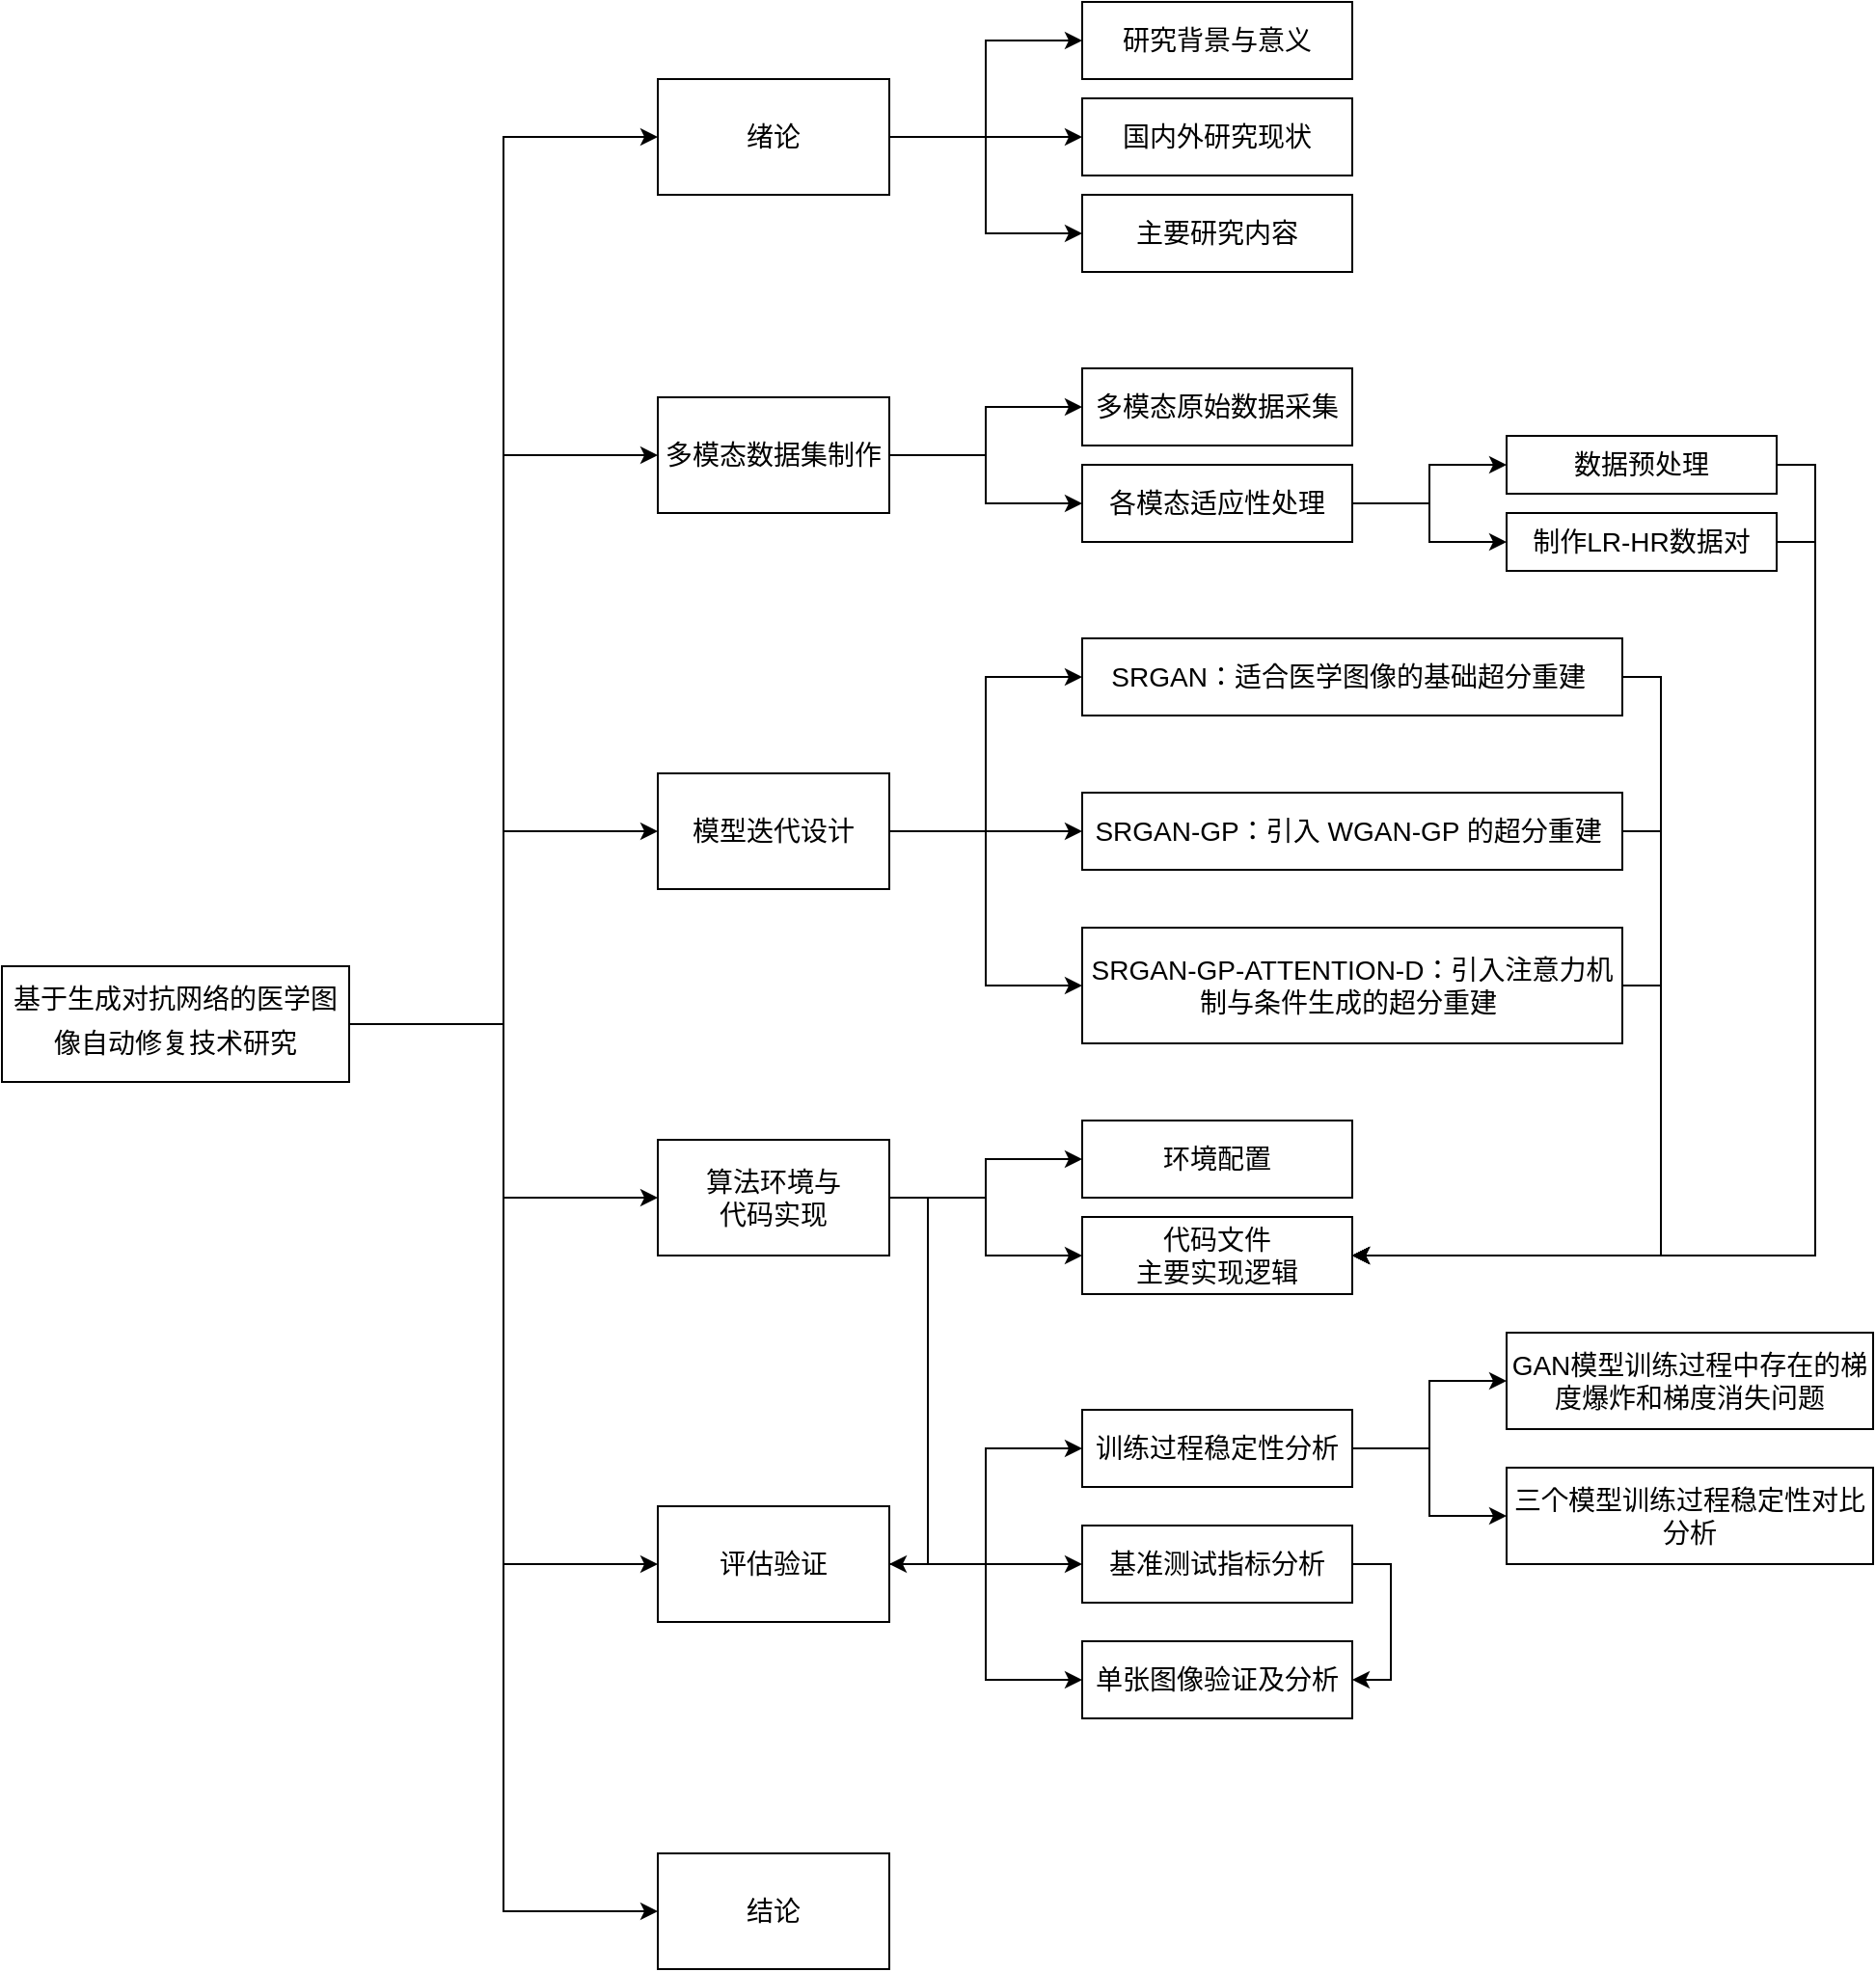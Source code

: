 <mxfile version="26.2.14">
  <diagram name="第 1 页" id="bC0dfqnYX45HcNv8_-IE">
    <mxGraphModel dx="1429" dy="849" grid="0" gridSize="10" guides="1" tooltips="1" connect="1" arrows="1" fold="1" page="1" pageScale="1" pageWidth="3300" pageHeight="4681" math="0" shadow="0">
      <root>
        <mxCell id="0" />
        <mxCell id="1" parent="0" />
        <mxCell id="8NOwqA2JVUWFd0ns7oEh-1" value="绪论" style="shape=rectangle;whiteSpace=wrap;html=1;rounded=0;fontSize=14;" vertex="1" parent="1">
          <mxGeometry x="670" y="350" width="120" height="60" as="geometry" />
        </mxCell>
        <mxCell id="8NOwqA2JVUWFd0ns7oEh-2" value="多模态数据集制作" style="shape=rectangle;whiteSpace=wrap;html=1;rounded=0;fontSize=14;" vertex="1" parent="1">
          <mxGeometry x="670" y="515" width="120" height="60" as="geometry" />
        </mxCell>
        <mxCell id="8NOwqA2JVUWFd0ns7oEh-3" value="模型迭代设计" style="shape=rectangle;whiteSpace=wrap;html=1;rounded=0;fontSize=14;" vertex="1" parent="1">
          <mxGeometry x="670" y="710" width="120" height="60" as="geometry" />
        </mxCell>
        <mxCell id="8NOwqA2JVUWFd0ns7oEh-50" style="edgeStyle=orthogonalEdgeStyle;rounded=0;orthogonalLoop=1;jettySize=auto;html=1;exitX=1;exitY=0.5;exitDx=0;exitDy=0;entryX=1;entryY=0.5;entryDx=0;entryDy=0;" edge="1" parent="1" source="8NOwqA2JVUWFd0ns7oEh-4" target="8NOwqA2JVUWFd0ns7oEh-5">
          <mxGeometry relative="1" as="geometry" />
        </mxCell>
        <mxCell id="8NOwqA2JVUWFd0ns7oEh-4" value="算法环境与&lt;div&gt;代码实现&lt;/div&gt;" style="shape=rectangle;whiteSpace=wrap;html=1;rounded=0;fontSize=14;" vertex="1" parent="1">
          <mxGeometry x="670" y="900" width="120" height="60" as="geometry" />
        </mxCell>
        <mxCell id="8NOwqA2JVUWFd0ns7oEh-5" value="评估验证" style="shape=rectangle;whiteSpace=wrap;html=1;rounded=0;fontSize=14;" vertex="1" parent="1">
          <mxGeometry x="670" y="1090" width="120" height="60" as="geometry" />
        </mxCell>
        <mxCell id="8NOwqA2JVUWFd0ns7oEh-6" value="结论" style="shape=rectangle;whiteSpace=wrap;html=1;rounded=0;fontSize=14;" vertex="1" parent="1">
          <mxGeometry x="670" y="1270" width="120" height="60" as="geometry" />
        </mxCell>
        <mxCell id="8NOwqA2JVUWFd0ns7oEh-7" value="研究背景与意义" style="shape=rectangle;whiteSpace=wrap;html=1;rounded=0;fontSize=14;" vertex="1" parent="1">
          <mxGeometry x="890" y="310" width="140" height="40" as="geometry" />
        </mxCell>
        <mxCell id="8NOwqA2JVUWFd0ns7oEh-8" value="国内外研究现状" style="shape=rectangle;whiteSpace=wrap;html=1;rounded=0;fontSize=14;" vertex="1" parent="1">
          <mxGeometry x="890" y="360" width="140" height="40" as="geometry" />
        </mxCell>
        <mxCell id="8NOwqA2JVUWFd0ns7oEh-9" value="主要研究内容" style="shape=rectangle;whiteSpace=wrap;html=1;rounded=0;fontSize=14;" vertex="1" parent="1">
          <mxGeometry x="890" y="410" width="140" height="40" as="geometry" />
        </mxCell>
        <mxCell id="8NOwqA2JVUWFd0ns7oEh-11" value="多模态原始数据采集" style="shape=rectangle;whiteSpace=wrap;html=1;rounded=0;fontSize=14;" vertex="1" parent="1">
          <mxGeometry x="890" y="500" width="140" height="40" as="geometry" />
        </mxCell>
        <mxCell id="8NOwqA2JVUWFd0ns7oEh-12" value="各模态适应性处理" style="shape=rectangle;whiteSpace=wrap;html=1;rounded=0;fontSize=14;" vertex="1" parent="1">
          <mxGeometry x="890" y="550" width="140" height="40" as="geometry" />
        </mxCell>
        <mxCell id="8NOwqA2JVUWFd0ns7oEh-45" style="edgeStyle=orthogonalEdgeStyle;rounded=0;orthogonalLoop=1;jettySize=auto;html=1;exitX=1;exitY=0.5;exitDx=0;exitDy=0;entryX=1;entryY=0.5;entryDx=0;entryDy=0;" edge="1" parent="1" source="8NOwqA2JVUWFd0ns7oEh-13" target="8NOwqA2JVUWFd0ns7oEh-19">
          <mxGeometry relative="1" as="geometry" />
        </mxCell>
        <mxCell id="8NOwqA2JVUWFd0ns7oEh-13" value="数据预处理" style="shape=rectangle;whiteSpace=wrap;html=1;rounded=0;fontSize=14;" vertex="1" parent="1">
          <mxGeometry x="1110" y="535" width="140" height="30" as="geometry" />
        </mxCell>
        <mxCell id="8NOwqA2JVUWFd0ns7oEh-46" style="edgeStyle=orthogonalEdgeStyle;rounded=0;orthogonalLoop=1;jettySize=auto;html=1;exitX=1;exitY=0.5;exitDx=0;exitDy=0;entryX=1;entryY=0.5;entryDx=0;entryDy=0;" edge="1" parent="1" source="8NOwqA2JVUWFd0ns7oEh-14" target="8NOwqA2JVUWFd0ns7oEh-19">
          <mxGeometry relative="1" as="geometry" />
        </mxCell>
        <mxCell id="8NOwqA2JVUWFd0ns7oEh-14" value="制作LR-HR数据对" style="shape=rectangle;whiteSpace=wrap;html=1;rounded=0;fontSize=14;" vertex="1" parent="1">
          <mxGeometry x="1110" y="575" width="140" height="30" as="geometry" />
        </mxCell>
        <mxCell id="8NOwqA2JVUWFd0ns7oEh-47" style="edgeStyle=orthogonalEdgeStyle;rounded=0;orthogonalLoop=1;jettySize=auto;html=1;exitX=1;exitY=0.5;exitDx=0;exitDy=0;entryX=1;entryY=0.5;entryDx=0;entryDy=0;" edge="1" parent="1" source="8NOwqA2JVUWFd0ns7oEh-15" target="8NOwqA2JVUWFd0ns7oEh-19">
          <mxGeometry relative="1" as="geometry" />
        </mxCell>
        <mxCell id="8NOwqA2JVUWFd0ns7oEh-15" value="SRGAN：适合医学图像的基础超分重建&amp;nbsp;" style="shape=rectangle;whiteSpace=wrap;html=1;rounded=0;fontSize=14;" vertex="1" parent="1">
          <mxGeometry x="890" y="640" width="280" height="40" as="geometry" />
        </mxCell>
        <mxCell id="8NOwqA2JVUWFd0ns7oEh-48" style="edgeStyle=orthogonalEdgeStyle;rounded=0;orthogonalLoop=1;jettySize=auto;html=1;exitX=1;exitY=0.5;exitDx=0;exitDy=0;entryX=1;entryY=0.5;entryDx=0;entryDy=0;" edge="1" parent="1" source="8NOwqA2JVUWFd0ns7oEh-16" target="8NOwqA2JVUWFd0ns7oEh-19">
          <mxGeometry relative="1" as="geometry" />
        </mxCell>
        <mxCell id="8NOwqA2JVUWFd0ns7oEh-16" value="SRGAN-GP：引入 WGAN-GP 的超分重建&amp;nbsp;" style="shape=rectangle;whiteSpace=wrap;html=1;rounded=0;fontSize=14;" vertex="1" parent="1">
          <mxGeometry x="890" y="720" width="280" height="40" as="geometry" />
        </mxCell>
        <mxCell id="8NOwqA2JVUWFd0ns7oEh-49" style="edgeStyle=orthogonalEdgeStyle;rounded=0;orthogonalLoop=1;jettySize=auto;html=1;exitX=1;exitY=0.5;exitDx=0;exitDy=0;entryX=1;entryY=0.5;entryDx=0;entryDy=0;" edge="1" parent="1" source="8NOwqA2JVUWFd0ns7oEh-17" target="8NOwqA2JVUWFd0ns7oEh-19">
          <mxGeometry relative="1" as="geometry" />
        </mxCell>
        <mxCell id="8NOwqA2JVUWFd0ns7oEh-17" value="SRGAN-GP-ATTENTION-D：引入注意力机制与条件生成的超分重建&amp;nbsp;" style="shape=rectangle;whiteSpace=wrap;html=1;rounded=0;fontSize=14;" vertex="1" parent="1">
          <mxGeometry x="890" y="790" width="280" height="60" as="geometry" />
        </mxCell>
        <mxCell id="8NOwqA2JVUWFd0ns7oEh-18" value="环境配置" style="shape=rectangle;whiteSpace=wrap;html=1;rounded=0;fontSize=14;" vertex="1" parent="1">
          <mxGeometry x="890" y="890" width="140" height="40" as="geometry" />
        </mxCell>
        <mxCell id="8NOwqA2JVUWFd0ns7oEh-19" value="代码文件&lt;div&gt;主要实现逻辑&lt;/div&gt;" style="shape=rectangle;whiteSpace=wrap;html=1;rounded=0;fontSize=14;" vertex="1" parent="1">
          <mxGeometry x="890" y="940" width="140" height="40" as="geometry" />
        </mxCell>
        <mxCell id="8NOwqA2JVUWFd0ns7oEh-20" value="训练过程稳定性分析" style="shape=rectangle;whiteSpace=wrap;html=1;rounded=0;fontSize=14;" vertex="1" parent="1">
          <mxGeometry x="890" y="1040" width="140" height="40" as="geometry" />
        </mxCell>
        <mxCell id="8NOwqA2JVUWFd0ns7oEh-51" style="edgeStyle=orthogonalEdgeStyle;rounded=0;orthogonalLoop=1;jettySize=auto;html=1;exitX=1;exitY=0.5;exitDx=0;exitDy=0;entryX=1;entryY=0.5;entryDx=0;entryDy=0;" edge="1" parent="1" source="8NOwqA2JVUWFd0ns7oEh-21" target="8NOwqA2JVUWFd0ns7oEh-22">
          <mxGeometry relative="1" as="geometry" />
        </mxCell>
        <mxCell id="8NOwqA2JVUWFd0ns7oEh-21" value="基准测试指标分析" style="shape=rectangle;whiteSpace=wrap;html=1;rounded=0;fontSize=14;" vertex="1" parent="1">
          <mxGeometry x="890" y="1100" width="140" height="40" as="geometry" />
        </mxCell>
        <mxCell id="8NOwqA2JVUWFd0ns7oEh-22" value="单张图像验证及分析" style="shape=rectangle;whiteSpace=wrap;html=1;rounded=0;fontSize=14;" vertex="1" parent="1">
          <mxGeometry x="890" y="1160" width="140" height="40" as="geometry" />
        </mxCell>
        <mxCell id="8NOwqA2JVUWFd0ns7oEh-23" value="GAN模型训练过程中存在的梯度爆炸和梯度消失问题" style="shape=rectangle;whiteSpace=wrap;html=1;rounded=0;fontSize=14;" vertex="1" parent="1">
          <mxGeometry x="1110" y="1000" width="190" height="50" as="geometry" />
        </mxCell>
        <mxCell id="8NOwqA2JVUWFd0ns7oEh-24" value="三个模型训练过程稳定性对比分析" style="shape=rectangle;whiteSpace=wrap;html=1;rounded=0;fontSize=14;" vertex="1" parent="1">
          <mxGeometry x="1110" y="1070" width="190" height="50" as="geometry" />
        </mxCell>
        <mxCell id="8NOwqA2JVUWFd0ns7oEh-25" value="" style="edgeStyle=orthogonalEdgeStyle;rounded=0;orthogonalLoop=1;jettySize=auto;html=1;entryX=0;entryY=0.5;entryDx=0;entryDy=0;exitX=1;exitY=0.5;exitDx=0;exitDy=0;fontSize=14;" edge="1" parent="1" source="8NOwqA2JVUWFd0ns7oEh-1" target="8NOwqA2JVUWFd0ns7oEh-7">
          <mxGeometry relative="1" as="geometry" />
        </mxCell>
        <mxCell id="8NOwqA2JVUWFd0ns7oEh-26" value="" style="edgeStyle=orthogonalEdgeStyle;rounded=0;orthogonalLoop=1;jettySize=auto;html=1;entryX=0;entryY=0.5;entryDx=0;entryDy=0;exitX=1;exitY=0.5;exitDx=0;exitDy=0;fontSize=14;" edge="1" parent="1" source="8NOwqA2JVUWFd0ns7oEh-1" target="8NOwqA2JVUWFd0ns7oEh-8">
          <mxGeometry relative="1" as="geometry" />
        </mxCell>
        <mxCell id="8NOwqA2JVUWFd0ns7oEh-27" value="" style="edgeStyle=orthogonalEdgeStyle;rounded=0;orthogonalLoop=1;jettySize=auto;html=1;entryX=0;entryY=0.5;entryDx=0;entryDy=0;exitX=1;exitY=0.5;exitDx=0;exitDy=0;fontSize=14;" edge="1" parent="1" source="8NOwqA2JVUWFd0ns7oEh-1" target="8NOwqA2JVUWFd0ns7oEh-9">
          <mxGeometry relative="1" as="geometry" />
        </mxCell>
        <mxCell id="8NOwqA2JVUWFd0ns7oEh-29" value="" style="edgeStyle=orthogonalEdgeStyle;rounded=0;orthogonalLoop=1;jettySize=auto;html=1;entryX=0;entryY=0.5;entryDx=0;entryDy=0;exitX=1;exitY=0.5;exitDx=0;exitDy=0;fontSize=14;" edge="1" parent="1" source="8NOwqA2JVUWFd0ns7oEh-2" target="8NOwqA2JVUWFd0ns7oEh-11">
          <mxGeometry relative="1" as="geometry" />
        </mxCell>
        <mxCell id="8NOwqA2JVUWFd0ns7oEh-30" value="" style="edgeStyle=orthogonalEdgeStyle;rounded=0;orthogonalLoop=1;jettySize=auto;html=1;entryX=0;entryY=0.5;entryDx=0;entryDy=0;exitX=1;exitY=0.5;exitDx=0;exitDy=0;fontSize=14;" edge="1" parent="1" source="8NOwqA2JVUWFd0ns7oEh-2" target="8NOwqA2JVUWFd0ns7oEh-12">
          <mxGeometry relative="1" as="geometry" />
        </mxCell>
        <mxCell id="8NOwqA2JVUWFd0ns7oEh-31" value="" style="edgeStyle=orthogonalEdgeStyle;rounded=0;orthogonalLoop=1;jettySize=auto;html=1;entryX=0;entryY=0.5;entryDx=0;entryDy=0;exitX=1;exitY=0.5;exitDx=0;exitDy=0;fontSize=14;" edge="1" parent="1" source="8NOwqA2JVUWFd0ns7oEh-12" target="8NOwqA2JVUWFd0ns7oEh-13">
          <mxGeometry relative="1" as="geometry" />
        </mxCell>
        <mxCell id="8NOwqA2JVUWFd0ns7oEh-32" value="" style="edgeStyle=orthogonalEdgeStyle;rounded=0;orthogonalLoop=1;jettySize=auto;html=1;entryX=0;entryY=0.5;entryDx=0;entryDy=0;exitX=1;exitY=0.5;exitDx=0;exitDy=0;fontSize=14;" edge="1" parent="1" source="8NOwqA2JVUWFd0ns7oEh-12" target="8NOwqA2JVUWFd0ns7oEh-14">
          <mxGeometry relative="1" as="geometry" />
        </mxCell>
        <mxCell id="8NOwqA2JVUWFd0ns7oEh-33" value="" style="edgeStyle=orthogonalEdgeStyle;rounded=0;orthogonalLoop=1;jettySize=auto;html=1;entryX=0;entryY=0.5;entryDx=0;entryDy=0;exitX=1;exitY=0.5;exitDx=0;exitDy=0;fontSize=14;" edge="1" parent="1" source="8NOwqA2JVUWFd0ns7oEh-3" target="8NOwqA2JVUWFd0ns7oEh-15">
          <mxGeometry relative="1" as="geometry" />
        </mxCell>
        <mxCell id="8NOwqA2JVUWFd0ns7oEh-34" value="" style="edgeStyle=orthogonalEdgeStyle;rounded=0;orthogonalLoop=1;jettySize=auto;html=1;entryX=0;entryY=0.5;entryDx=0;entryDy=0;exitX=1;exitY=0.5;exitDx=0;exitDy=0;fontSize=14;" edge="1" parent="1" source="8NOwqA2JVUWFd0ns7oEh-3" target="8NOwqA2JVUWFd0ns7oEh-16">
          <mxGeometry relative="1" as="geometry" />
        </mxCell>
        <mxCell id="8NOwqA2JVUWFd0ns7oEh-35" value="" style="edgeStyle=orthogonalEdgeStyle;rounded=0;orthogonalLoop=1;jettySize=auto;html=1;entryX=0;entryY=0.5;entryDx=0;entryDy=0;exitX=1;exitY=0.5;exitDx=0;exitDy=0;fontSize=14;" edge="1" parent="1" source="8NOwqA2JVUWFd0ns7oEh-3" target="8NOwqA2JVUWFd0ns7oEh-17">
          <mxGeometry relative="1" as="geometry" />
        </mxCell>
        <mxCell id="8NOwqA2JVUWFd0ns7oEh-36" value="" style="edgeStyle=orthogonalEdgeStyle;rounded=0;orthogonalLoop=1;jettySize=auto;html=1;entryX=0;entryY=0.5;entryDx=0;entryDy=0;exitX=1;exitY=0.5;exitDx=0;exitDy=0;fontSize=14;" edge="1" parent="1" source="8NOwqA2JVUWFd0ns7oEh-4" target="8NOwqA2JVUWFd0ns7oEh-18">
          <mxGeometry relative="1" as="geometry" />
        </mxCell>
        <mxCell id="8NOwqA2JVUWFd0ns7oEh-37" value="" style="edgeStyle=orthogonalEdgeStyle;rounded=0;orthogonalLoop=1;jettySize=auto;html=1;entryX=0;entryY=0.5;entryDx=0;entryDy=0;exitX=1;exitY=0.5;exitDx=0;exitDy=0;fontSize=14;" edge="1" parent="1" source="8NOwqA2JVUWFd0ns7oEh-4" target="8NOwqA2JVUWFd0ns7oEh-19">
          <mxGeometry relative="1" as="geometry" />
        </mxCell>
        <mxCell id="8NOwqA2JVUWFd0ns7oEh-38" value="" style="edgeStyle=orthogonalEdgeStyle;rounded=0;orthogonalLoop=1;jettySize=auto;html=1;entryX=0;entryY=0.5;entryDx=0;entryDy=0;exitX=1;exitY=0.5;exitDx=0;exitDy=0;fontSize=14;" edge="1" parent="1" source="8NOwqA2JVUWFd0ns7oEh-5" target="8NOwqA2JVUWFd0ns7oEh-20">
          <mxGeometry relative="1" as="geometry" />
        </mxCell>
        <mxCell id="8NOwqA2JVUWFd0ns7oEh-39" value="" style="edgeStyle=orthogonalEdgeStyle;rounded=0;orthogonalLoop=1;jettySize=auto;html=1;entryX=0;entryY=0.5;entryDx=0;entryDy=0;exitX=1;exitY=0.5;exitDx=0;exitDy=0;fontSize=14;" edge="1" parent="1" source="8NOwqA2JVUWFd0ns7oEh-5" target="8NOwqA2JVUWFd0ns7oEh-21">
          <mxGeometry relative="1" as="geometry" />
        </mxCell>
        <mxCell id="8NOwqA2JVUWFd0ns7oEh-40" value="" style="edgeStyle=orthogonalEdgeStyle;rounded=0;orthogonalLoop=1;jettySize=auto;html=1;entryX=0;entryY=0.5;entryDx=0;entryDy=0;exitX=1;exitY=0.5;exitDx=0;exitDy=0;fontSize=14;" edge="1" parent="1" source="8NOwqA2JVUWFd0ns7oEh-5" target="8NOwqA2JVUWFd0ns7oEh-22">
          <mxGeometry relative="1" as="geometry" />
        </mxCell>
        <mxCell id="8NOwqA2JVUWFd0ns7oEh-41" value="" style="edgeStyle=orthogonalEdgeStyle;rounded=0;orthogonalLoop=1;jettySize=auto;html=1;entryX=0;entryY=0.5;entryDx=0;entryDy=0;exitX=1;exitY=0.5;exitDx=0;exitDy=0;fontSize=14;" edge="1" parent="1" source="8NOwqA2JVUWFd0ns7oEh-20" target="8NOwqA2JVUWFd0ns7oEh-23">
          <mxGeometry relative="1" as="geometry" />
        </mxCell>
        <mxCell id="8NOwqA2JVUWFd0ns7oEh-42" value="" style="edgeStyle=orthogonalEdgeStyle;rounded=0;orthogonalLoop=1;jettySize=auto;html=1;entryX=0;entryY=0.5;entryDx=0;entryDy=0;exitX=1;exitY=0.5;exitDx=0;exitDy=0;fontSize=14;" edge="1" parent="1" source="8NOwqA2JVUWFd0ns7oEh-20" target="8NOwqA2JVUWFd0ns7oEh-24">
          <mxGeometry relative="1" as="geometry" />
        </mxCell>
        <mxCell id="8NOwqA2JVUWFd0ns7oEh-53" style="edgeStyle=orthogonalEdgeStyle;rounded=0;orthogonalLoop=1;jettySize=auto;html=1;entryX=0;entryY=0.5;entryDx=0;entryDy=0;" edge="1" parent="1" source="8NOwqA2JVUWFd0ns7oEh-44" target="8NOwqA2JVUWFd0ns7oEh-1">
          <mxGeometry relative="1" as="geometry" />
        </mxCell>
        <mxCell id="8NOwqA2JVUWFd0ns7oEh-54" style="edgeStyle=orthogonalEdgeStyle;rounded=0;orthogonalLoop=1;jettySize=auto;html=1;exitX=1;exitY=0.5;exitDx=0;exitDy=0;entryX=0;entryY=0.5;entryDx=0;entryDy=0;" edge="1" parent="1" source="8NOwqA2JVUWFd0ns7oEh-44" target="8NOwqA2JVUWFd0ns7oEh-2">
          <mxGeometry relative="1" as="geometry" />
        </mxCell>
        <mxCell id="8NOwqA2JVUWFd0ns7oEh-55" style="edgeStyle=orthogonalEdgeStyle;rounded=0;orthogonalLoop=1;jettySize=auto;html=1;entryX=0;entryY=0.5;entryDx=0;entryDy=0;" edge="1" parent="1" source="8NOwqA2JVUWFd0ns7oEh-44" target="8NOwqA2JVUWFd0ns7oEh-3">
          <mxGeometry relative="1" as="geometry" />
        </mxCell>
        <mxCell id="8NOwqA2JVUWFd0ns7oEh-56" style="edgeStyle=orthogonalEdgeStyle;rounded=0;orthogonalLoop=1;jettySize=auto;html=1;exitX=1;exitY=0.5;exitDx=0;exitDy=0;entryX=0;entryY=0.5;entryDx=0;entryDy=0;" edge="1" parent="1" source="8NOwqA2JVUWFd0ns7oEh-44" target="8NOwqA2JVUWFd0ns7oEh-4">
          <mxGeometry relative="1" as="geometry" />
        </mxCell>
        <mxCell id="8NOwqA2JVUWFd0ns7oEh-57" style="edgeStyle=orthogonalEdgeStyle;rounded=0;orthogonalLoop=1;jettySize=auto;html=1;entryX=0;entryY=0.5;entryDx=0;entryDy=0;" edge="1" parent="1" source="8NOwqA2JVUWFd0ns7oEh-44" target="8NOwqA2JVUWFd0ns7oEh-5">
          <mxGeometry relative="1" as="geometry" />
        </mxCell>
        <mxCell id="8NOwqA2JVUWFd0ns7oEh-58" style="edgeStyle=orthogonalEdgeStyle;rounded=0;orthogonalLoop=1;jettySize=auto;html=1;entryX=0;entryY=0.5;entryDx=0;entryDy=0;" edge="1" parent="1" source="8NOwqA2JVUWFd0ns7oEh-44" target="8NOwqA2JVUWFd0ns7oEh-6">
          <mxGeometry relative="1" as="geometry" />
        </mxCell>
        <mxCell id="8NOwqA2JVUWFd0ns7oEh-44" value="&lt;p class=&quot;MsoNormal&quot;&gt;&lt;font face=&quot;Helvetica&quot; style=&quot;&quot;&gt;基于生成对抗网络的医学图像自动修复技术研究&lt;/font&gt;&lt;b&gt;&lt;span style=&quot;font-family: &amp;quot;Times New Roman&amp;quot;; font-size: 16pt;&quot;&gt;&lt;/span&gt;&lt;/b&gt;&lt;/p&gt;" style="shape=rectangle;whiteSpace=wrap;html=1;rounded=0;fontSize=14;" vertex="1" parent="1">
          <mxGeometry x="330" y="810" width="180" height="60" as="geometry" />
        </mxCell>
      </root>
    </mxGraphModel>
  </diagram>
</mxfile>
